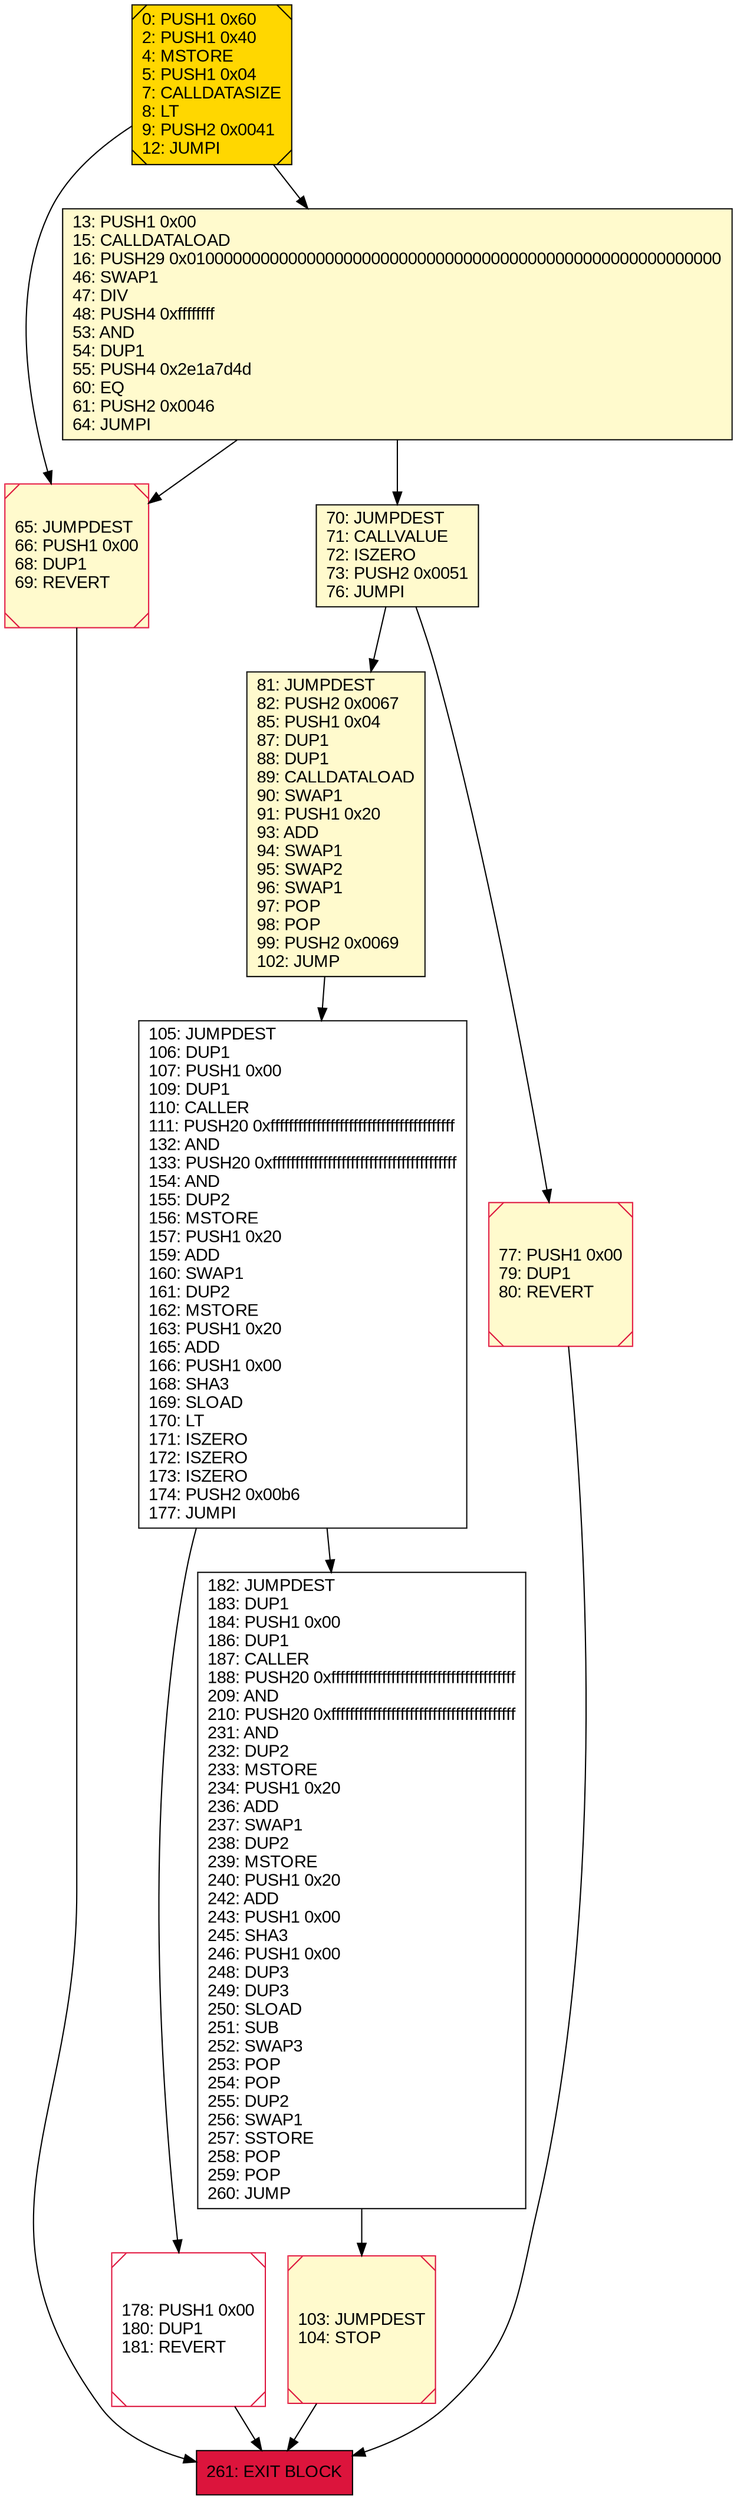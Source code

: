 digraph G {
bgcolor=transparent rankdir=UD;
node [shape=box style=filled color=black fillcolor=white fontname=arial fontcolor=black];
13 [label="13: PUSH1 0x00\l15: CALLDATALOAD\l16: PUSH29 0x0100000000000000000000000000000000000000000000000000000000\l46: SWAP1\l47: DIV\l48: PUSH4 0xffffffff\l53: AND\l54: DUP1\l55: PUSH4 0x2e1a7d4d\l60: EQ\l61: PUSH2 0x0046\l64: JUMPI\l" fillcolor=lemonchiffon ];
81 [label="81: JUMPDEST\l82: PUSH2 0x0067\l85: PUSH1 0x04\l87: DUP1\l88: DUP1\l89: CALLDATALOAD\l90: SWAP1\l91: PUSH1 0x20\l93: ADD\l94: SWAP1\l95: SWAP2\l96: SWAP1\l97: POP\l98: POP\l99: PUSH2 0x0069\l102: JUMP\l" fillcolor=lemonchiffon ];
105 [label="105: JUMPDEST\l106: DUP1\l107: PUSH1 0x00\l109: DUP1\l110: CALLER\l111: PUSH20 0xffffffffffffffffffffffffffffffffffffffff\l132: AND\l133: PUSH20 0xffffffffffffffffffffffffffffffffffffffff\l154: AND\l155: DUP2\l156: MSTORE\l157: PUSH1 0x20\l159: ADD\l160: SWAP1\l161: DUP2\l162: MSTORE\l163: PUSH1 0x20\l165: ADD\l166: PUSH1 0x00\l168: SHA3\l169: SLOAD\l170: LT\l171: ISZERO\l172: ISZERO\l173: ISZERO\l174: PUSH2 0x00b6\l177: JUMPI\l" ];
103 [label="103: JUMPDEST\l104: STOP\l" fillcolor=lemonchiffon shape=Msquare color=crimson ];
178 [label="178: PUSH1 0x00\l180: DUP1\l181: REVERT\l" shape=Msquare color=crimson ];
65 [label="65: JUMPDEST\l66: PUSH1 0x00\l68: DUP1\l69: REVERT\l" fillcolor=lemonchiffon shape=Msquare color=crimson ];
0 [label="0: PUSH1 0x60\l2: PUSH1 0x40\l4: MSTORE\l5: PUSH1 0x04\l7: CALLDATASIZE\l8: LT\l9: PUSH2 0x0041\l12: JUMPI\l" fillcolor=lemonchiffon shape=Msquare fillcolor=gold ];
261 [label="261: EXIT BLOCK\l" fillcolor=crimson ];
70 [label="70: JUMPDEST\l71: CALLVALUE\l72: ISZERO\l73: PUSH2 0x0051\l76: JUMPI\l" fillcolor=lemonchiffon ];
77 [label="77: PUSH1 0x00\l79: DUP1\l80: REVERT\l" fillcolor=lemonchiffon shape=Msquare color=crimson ];
182 [label="182: JUMPDEST\l183: DUP1\l184: PUSH1 0x00\l186: DUP1\l187: CALLER\l188: PUSH20 0xffffffffffffffffffffffffffffffffffffffff\l209: AND\l210: PUSH20 0xffffffffffffffffffffffffffffffffffffffff\l231: AND\l232: DUP2\l233: MSTORE\l234: PUSH1 0x20\l236: ADD\l237: SWAP1\l238: DUP2\l239: MSTORE\l240: PUSH1 0x20\l242: ADD\l243: PUSH1 0x00\l245: SHA3\l246: PUSH1 0x00\l248: DUP3\l249: DUP3\l250: SLOAD\l251: SUB\l252: SWAP3\l253: POP\l254: POP\l255: DUP2\l256: SWAP1\l257: SSTORE\l258: POP\l259: POP\l260: JUMP\l" ];
81 -> 105;
65 -> 261;
105 -> 178;
70 -> 81;
0 -> 13;
13 -> 70;
77 -> 261;
105 -> 182;
182 -> 103;
0 -> 65;
13 -> 65;
103 -> 261;
178 -> 261;
70 -> 77;
}